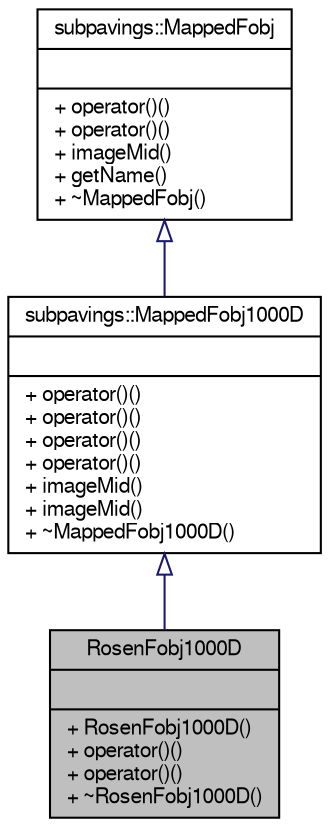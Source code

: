 digraph G
{
  edge [fontname="FreeSans",fontsize="10",labelfontname="FreeSans",labelfontsize="10"];
  node [fontname="FreeSans",fontsize="10",shape=record];
  Node1 [label="{RosenFobj1000D\n||+ RosenFobj1000D()\l+ operator()()\l+ operator()()\l+ ~RosenFobj1000D()\l}",height=0.2,width=0.4,color="black", fillcolor="grey75", style="filled" fontcolor="black"];
  Node2 -> Node1 [dir="back",color="midnightblue",fontsize="10",style="solid",arrowtail="onormal"];
  Node2 [label="{subpavings::MappedFobj1000D\n||+ operator()()\l+ operator()()\l+ operator()()\l+ operator()()\l+ imageMid()\l+ imageMid()\l+ ~MappedFobj1000D()\l}",height=0.2,width=0.4,color="black", fillcolor="white", style="filled",URL="$classsubpavings_1_1MappedFobj1000D.shtml",tooltip="An abstract class for target function objects on 10-dimensional real space."];
  Node3 -> Node2 [dir="back",color="midnightblue",fontsize="10",style="solid",arrowtail="onormal"];
  Node3 [label="{subpavings::MappedFobj\n||+ operator()()\l+ operator()()\l+ imageMid()\l+ getName()\l+ ~MappedFobj()\l}",height=0.2,width=0.4,color="black", fillcolor="white", style="filled",URL="$classsubpavings_1_1MappedFobj.shtml"];
}
